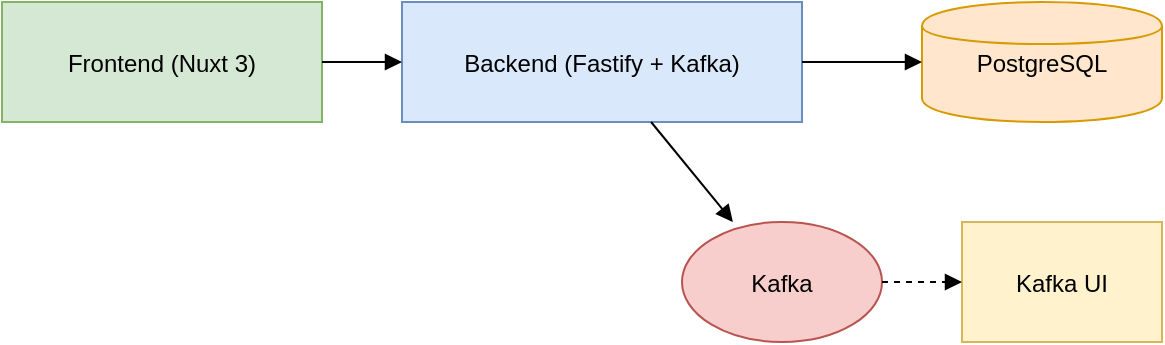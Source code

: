 <mxfile>
  <diagram name="Arquitetura Streamify" id="architecture-diagram">
    <mxGraphModel dx="1000" dy="1000" grid="1" gridSize="10" guides="1" tooltips="1" connect="1" arrows="1" fold="1" page="1" pageScale="1" pageWidth="827" pageHeight="1169" math="0" shadow="0">
      <root>
        <mxCell id="0"/>
        <mxCell id="1" parent="0"/>

        <!-- Frontend -->
        <mxCell id="frontend" value="Frontend (Nuxt 3)" style="shape=rectangle;fillColor=#D5E8D4;strokeColor=#82B366;" vertex="1" parent="1">
          <mxGeometry x="20" y="40" width="160" height="60" as="geometry"/>
        </mxCell>

        <!-- Backend -->
        <mxCell id="backend" value="Backend (Fastify + Kafka)" style="shape=rectangle;fillColor=#DAE8FC;strokeColor=#6C8EBF;" vertex="1" parent="1">
          <mxGeometry x="220" y="40" width="200" height="60" as="geometry"/>
        </mxCell>

        <!-- PostgreSQL -->
        <mxCell id="postgres" value="PostgreSQL" style="shape=cylinder;fillColor=#FFE6CC;strokeColor=#D79B00;" vertex="1" parent="1">
          <mxGeometry x="480" y="40" width="120" height="60" as="geometry"/>
        </mxCell>

        <!-- Kafka -->
        <mxCell id="kafka" value="Kafka" style="shape=ellipse;fillColor=#F8CECC;strokeColor=#B85450;" vertex="1" parent="1">
          <mxGeometry x="360" y="150" width="100" height="60" as="geometry"/>
        </mxCell>

        <!-- Kafka UI -->
        <mxCell id="kafkaui" value="Kafka UI" style="shape=rectangle;fillColor=#FFF2CC;strokeColor=#D6B656;" vertex="1" parent="1">
          <mxGeometry x="500" y="150" width="100" height="60" as="geometry"/>
        </mxCell>

        <!-- Connections -->
        <mxCell id="fe-be" style="endArrow=block;" edge="1" parent="1" source="frontend" target="backend">
          <mxGeometry relative="1" as="geometry"/>
        </mxCell>
        <mxCell id="be-db" style="endArrow=block;" edge="1" parent="1" source="backend" target="postgres">
          <mxGeometry relative="1" as="geometry"/>
        </mxCell>
        <mxCell id="be-kafka" style="endArrow=block;" edge="1" parent="1" source="backend" target="kafka">
          <mxGeometry relative="1" as="geometry"/>
        </mxCell>
        <mxCell id="kafka-ui-link" style="endArrow=block;dashed=1;" edge="1" parent="1" source="kafka" target="kafkaui">
          <mxGeometry relative="1" as="geometry"/>
        </mxCell>

      </root>
    </mxGraphModel>
  </diagram>
</mxfile>
